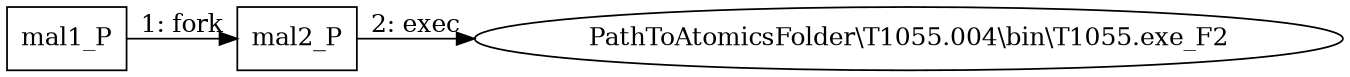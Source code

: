 digraph "T1055.004" {
rankdir="LR"
size="9"
fixedsize="false"
splines="true"
nodesep=0.3
ranksep=0
fontsize=10
overlap="scalexy"
engine= "neato"
	"mal1_P" [node_type=Process shape=box]
	"mal2_P" [node_type=Process shape=box]
	"PathToAtomicsFolder\\T1055.004\\bin\\T1055.exe_F2" [node_type=File shape=ellipse]
	"mal1_P" -> "mal2_P" [label="1: fork"]
	"mal2_P" -> "PathToAtomicsFolder\\T1055.004\\bin\\T1055.exe_F2" [label="2: exec"]
}
